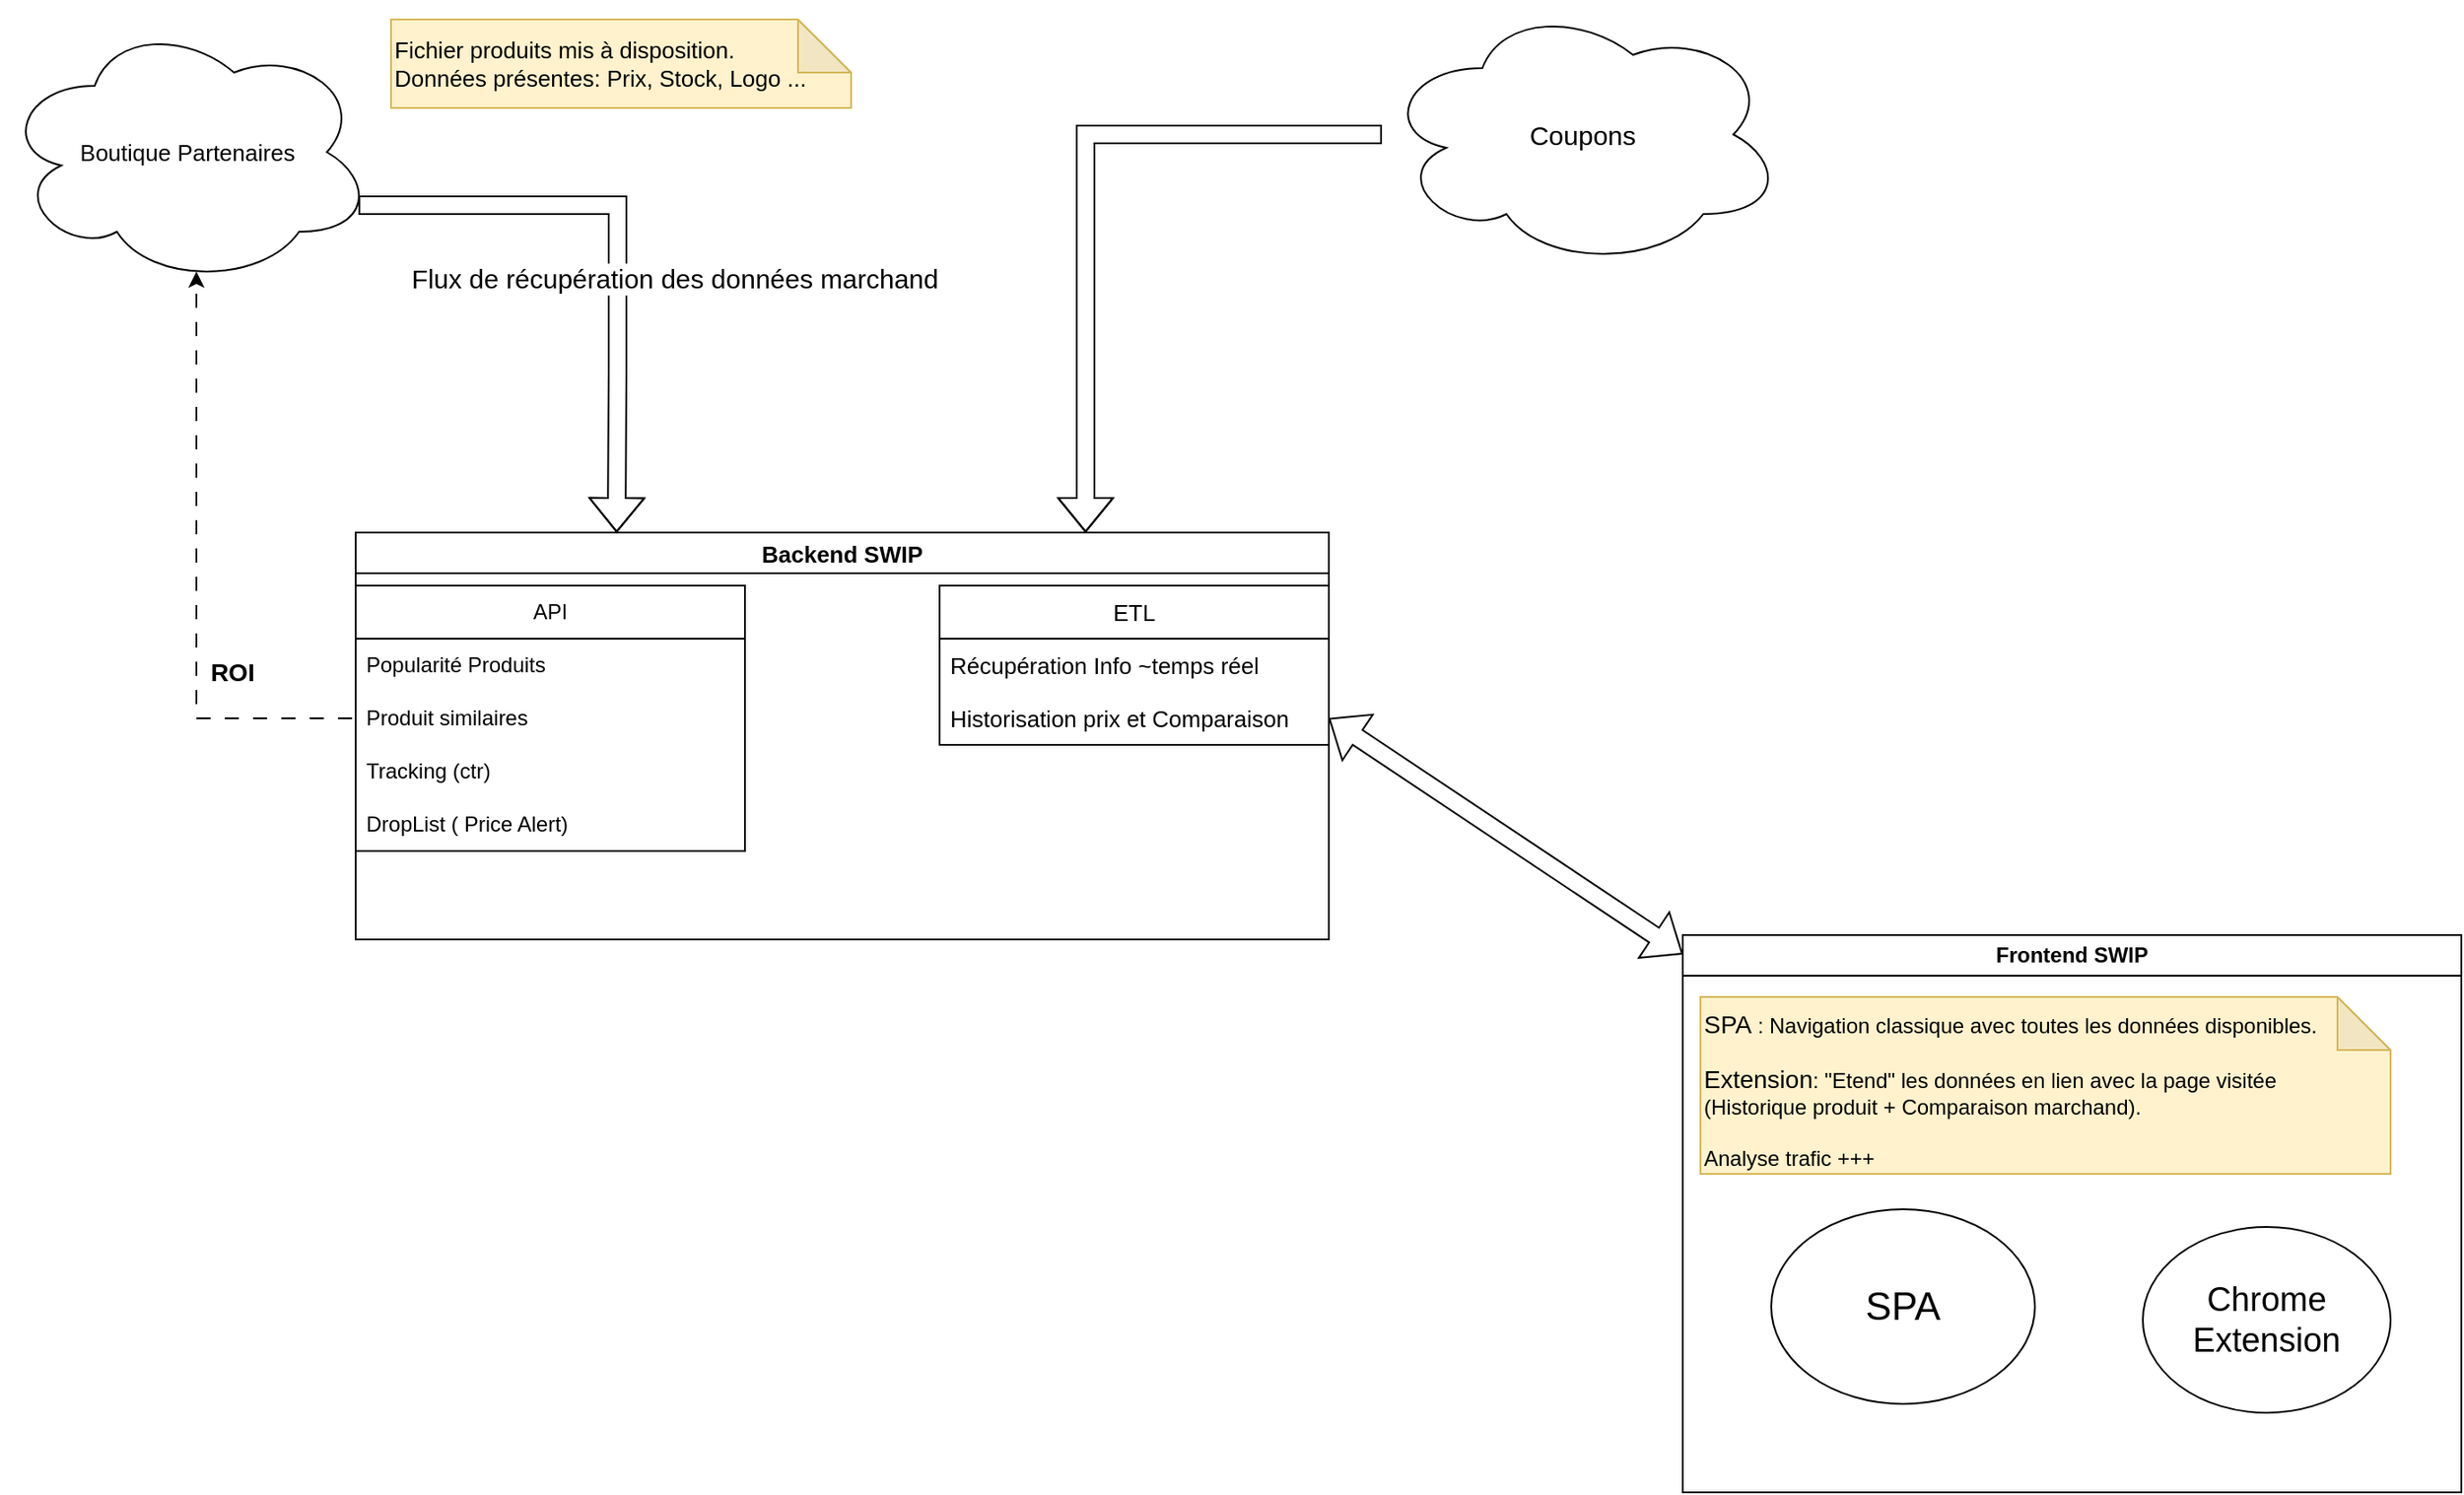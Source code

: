 <mxfile version="22.1.8" type="github">
  <diagram name="Page-1" id="YUkULjERK0X3Gxe00vvD">
    <mxGraphModel dx="1687" dy="2155" grid="1" gridSize="10" guides="1" tooltips="1" connect="1" arrows="1" fold="1" page="1" pageScale="1" pageWidth="827" pageHeight="1169" math="0" shadow="0">
      <root>
        <mxCell id="0" />
        <mxCell id="1" parent="0" />
        <mxCell id="BAmfAh22jGZhXwGGAxlv-1" style="edgeStyle=orthogonalEdgeStyle;rounded=0;orthogonalLoop=1;jettySize=auto;html=1;entryX=0.25;entryY=0;entryDx=0;entryDy=0;exitX=0.96;exitY=0.7;exitDx=0;exitDy=0;exitPerimeter=0;shape=flexArrow;" edge="1" parent="1" source="CmCveuowge2aYoOE-A_b-1">
          <mxGeometry relative="1" as="geometry">
            <mxPoint x="220" y="75" as="sourcePoint" />
            <mxPoint x="347.5" y="290" as="targetPoint" />
            <Array as="points">
              <mxPoint x="348" y="105" />
              <mxPoint x="348" y="200" />
            </Array>
          </mxGeometry>
        </mxCell>
        <mxCell id="BAmfAh22jGZhXwGGAxlv-2" value="Flux de récupération des données marchand" style="edgeLabel;html=1;align=center;verticalAlign=middle;resizable=0;points=[];fontSize=15;" vertex="1" connectable="0" parent="BAmfAh22jGZhXwGGAxlv-1">
          <mxGeometry x="0.414" y="3" relative="1" as="geometry">
            <mxPoint x="29" y="-47" as="offset" />
          </mxGeometry>
        </mxCell>
        <mxCell id="CmCveuowge2aYoOE-A_b-1" value="Boutique Partenaires" style="ellipse;shape=cloud;whiteSpace=wrap;html=1;fontSize=13;" parent="1" vertex="1">
          <mxGeometry width="210" height="150" as="geometry" />
        </mxCell>
        <mxCell id="CmCveuowge2aYoOE-A_b-2" value="Fichier produits mis à disposition.&lt;br style=&quot;font-size: 13px;&quot;&gt;Données présentes: Prix, Stock, Logo ..." style="shape=note;whiteSpace=wrap;html=1;backgroundOutline=1;darkOpacity=0.05;align=left;fontSize=13;fillColor=#fff2cc;strokeColor=#d6b656;" parent="1" vertex="1">
          <mxGeometry x="220" width="260" height="50" as="geometry" />
        </mxCell>
        <mxCell id="CmCveuowge2aYoOE-A_b-11" value="Backend SWIP" style="swimlane;whiteSpace=wrap;html=1;fontSize=13;" parent="1" vertex="1">
          <mxGeometry x="200" y="290" width="550" height="230" as="geometry">
            <mxRectangle x="260" y="260" width="130" height="30" as="alternateBounds" />
          </mxGeometry>
        </mxCell>
        <mxCell id="CmCveuowge2aYoOE-A_b-13" value="ETL" style="swimlane;fontStyle=0;childLayout=stackLayout;horizontal=1;startSize=30;horizontalStack=0;resizeParent=1;resizeParentMax=0;resizeLast=0;collapsible=1;marginBottom=0;whiteSpace=wrap;html=1;fontSize=13;" parent="CmCveuowge2aYoOE-A_b-11" vertex="1">
          <mxGeometry x="330" y="30" width="220" height="90" as="geometry">
            <mxRectangle x="-30" y="420" width="90" height="30" as="alternateBounds" />
          </mxGeometry>
        </mxCell>
        <mxCell id="CmCveuowge2aYoOE-A_b-14" value="Récupération Info ~temps réel" style="text;strokeColor=none;fillColor=none;align=left;verticalAlign=middle;spacingLeft=4;spacingRight=4;overflow=hidden;points=[[0,0.5],[1,0.5]];portConstraint=eastwest;rotatable=0;whiteSpace=wrap;html=1;fontSize=13;" parent="CmCveuowge2aYoOE-A_b-13" vertex="1">
          <mxGeometry y="30" width="220" height="30" as="geometry" />
        </mxCell>
        <mxCell id="CmCveuowge2aYoOE-A_b-15" value="Historisation prix et Comparaison" style="text;strokeColor=none;fillColor=none;align=left;verticalAlign=middle;spacingLeft=4;spacingRight=4;overflow=hidden;points=[[0,0.5],[1,0.5]];portConstraint=eastwest;rotatable=0;whiteSpace=wrap;html=1;fontSize=13;" parent="CmCveuowge2aYoOE-A_b-13" vertex="1">
          <mxGeometry y="60" width="220" height="30" as="geometry" />
        </mxCell>
        <mxCell id="CmCveuowge2aYoOE-A_b-20" value="API" style="swimlane;fontStyle=0;childLayout=stackLayout;horizontal=1;startSize=30;horizontalStack=0;resizeParent=1;resizeParentMax=0;resizeLast=0;collapsible=1;marginBottom=0;whiteSpace=wrap;html=1;" parent="CmCveuowge2aYoOE-A_b-11" vertex="1">
          <mxGeometry y="30" width="220" height="150" as="geometry" />
        </mxCell>
        <mxCell id="CmCveuowge2aYoOE-A_b-21" value="Popularité Produits" style="text;strokeColor=none;fillColor=none;align=left;verticalAlign=middle;spacingLeft=4;spacingRight=4;overflow=hidden;points=[[0,0.5],[1,0.5]];portConstraint=eastwest;rotatable=0;whiteSpace=wrap;html=1;" parent="CmCveuowge2aYoOE-A_b-20" vertex="1">
          <mxGeometry y="30" width="220" height="30" as="geometry" />
        </mxCell>
        <mxCell id="CmCveuowge2aYoOE-A_b-26" value="Produit similaires" style="text;strokeColor=none;fillColor=none;align=left;verticalAlign=middle;spacingLeft=4;spacingRight=4;overflow=hidden;points=[[0,0.5],[1,0.5]];portConstraint=eastwest;rotatable=0;whiteSpace=wrap;html=1;" parent="CmCveuowge2aYoOE-A_b-20" vertex="1">
          <mxGeometry y="60" width="220" height="30" as="geometry" />
        </mxCell>
        <mxCell id="CmCveuowge2aYoOE-A_b-22" value="Tracking (ctr)" style="text;strokeColor=none;fillColor=none;align=left;verticalAlign=middle;spacingLeft=4;spacingRight=4;overflow=hidden;points=[[0,0.5],[1,0.5]];portConstraint=eastwest;rotatable=0;whiteSpace=wrap;html=1;" parent="CmCveuowge2aYoOE-A_b-20" vertex="1">
          <mxGeometry y="90" width="220" height="30" as="geometry" />
        </mxCell>
        <mxCell id="BAmfAh22jGZhXwGGAxlv-3" value="DropList ( Price Alert)&amp;nbsp;" style="text;strokeColor=none;fillColor=none;align=left;verticalAlign=middle;spacingLeft=4;spacingRight=4;overflow=hidden;points=[[0,0.5],[1,0.5]];portConstraint=eastwest;rotatable=0;whiteSpace=wrap;html=1;" vertex="1" parent="CmCveuowge2aYoOE-A_b-20">
          <mxGeometry y="120" width="220" height="30" as="geometry" />
        </mxCell>
        <mxCell id="CmCveuowge2aYoOE-A_b-18" style="edgeStyle=orthogonalEdgeStyle;rounded=0;orthogonalLoop=1;jettySize=auto;html=1;entryX=0.55;entryY=0.95;entryDx=0;entryDy=0;entryPerimeter=0;dashed=1;dashPattern=8 8;fontSize=13;exitX=0;exitY=0.5;exitDx=0;exitDy=0;" parent="1" source="CmCveuowge2aYoOE-A_b-22" edge="1">
          <mxGeometry relative="1" as="geometry">
            <mxPoint x="694.5" y="380" as="sourcePoint" />
            <mxPoint x="110" y="142.5" as="targetPoint" />
            <Array as="points">
              <mxPoint x="110" y="395" />
            </Array>
          </mxGeometry>
        </mxCell>
        <mxCell id="CmCveuowge2aYoOE-A_b-19" value="ROI" style="edgeLabel;html=1;align=center;verticalAlign=middle;resizable=0;points=[];fontStyle=1;fontSize=14;" parent="CmCveuowge2aYoOE-A_b-18" vertex="1" connectable="0">
          <mxGeometry x="0.238" y="-3" relative="1" as="geometry">
            <mxPoint x="17" y="84" as="offset" />
          </mxGeometry>
        </mxCell>
        <mxCell id="CmCveuowge2aYoOE-A_b-38" style="rounded=0;orthogonalLoop=1;jettySize=auto;html=1;shape=flexArrow;endArrow=block;endFill=0;startArrow=block;entryX=1;entryY=0.5;entryDx=0;entryDy=0;" parent="1" source="CmCveuowge2aYoOE-A_b-24" target="CmCveuowge2aYoOE-A_b-15" edge="1">
          <mxGeometry relative="1" as="geometry">
            <mxPoint x="810" y="390" as="targetPoint" />
          </mxGeometry>
        </mxCell>
        <mxCell id="CmCveuowge2aYoOE-A_b-24" value="Frontend SWIP" style="swimlane;whiteSpace=wrap;html=1;" parent="1" vertex="1">
          <mxGeometry x="950" y="517.5" width="440" height="315" as="geometry">
            <mxRectangle x="225" y="520" width="130" height="30" as="alternateBounds" />
          </mxGeometry>
        </mxCell>
        <mxCell id="CmCveuowge2aYoOE-A_b-33" value="SPA" style="ellipse;whiteSpace=wrap;html=1;fontSize=22;" parent="CmCveuowge2aYoOE-A_b-24" vertex="1">
          <mxGeometry x="50" y="155" width="149" height="110" as="geometry" />
        </mxCell>
        <mxCell id="CmCveuowge2aYoOE-A_b-34" value="Chrome Extension" style="ellipse;whiteSpace=wrap;html=1;fontSize=19;" parent="CmCveuowge2aYoOE-A_b-24" vertex="1">
          <mxGeometry x="260" y="165" width="140" height="105" as="geometry" />
        </mxCell>
        <mxCell id="CmCveuowge2aYoOE-A_b-41" value="&lt;font style=&quot;font-size: 14px;&quot;&gt;SPA&lt;/font&gt; : Navigation classique avec toutes les données disponibles.&lt;br&gt;&lt;br&gt;&lt;font style=&quot;font-size: 14px;&quot;&gt;Extension&lt;/font&gt;: &quot;Etend&quot; les données en lien avec la page visitée &lt;br&gt;&lt;div style=&quot;text-align: justify;&quot;&gt;&lt;span style=&quot;background-color: initial;&quot;&gt;(Historique produit + Comparaison marchand).&lt;/span&gt;&lt;/div&gt;&lt;br&gt;Analyse trafic +++" style="shape=note;whiteSpace=wrap;html=1;backgroundOutline=1;darkOpacity=0.05;verticalAlign=top;spacingLeft=0;align=left;spacingRight=-32;fillColor=#fff2cc;strokeColor=#d6b656;" parent="CmCveuowge2aYoOE-A_b-24" vertex="1">
          <mxGeometry x="10" y="35" width="390" height="100" as="geometry" />
        </mxCell>
        <mxCell id="CmCveuowge2aYoOE-A_b-40" style="edgeStyle=orthogonalEdgeStyle;rounded=0;orthogonalLoop=1;jettySize=auto;html=1;entryX=0.75;entryY=0;entryDx=0;entryDy=0;shape=flexArrow;" parent="1" source="CmCveuowge2aYoOE-A_b-39" target="CmCveuowge2aYoOE-A_b-11" edge="1">
          <mxGeometry relative="1" as="geometry" />
        </mxCell>
        <mxCell id="CmCveuowge2aYoOE-A_b-39" value="&lt;font style=&quot;font-size: 15px;&quot;&gt;Coupons&lt;/font&gt;" style="ellipse;shape=cloud;whiteSpace=wrap;html=1;fontSize=13;" parent="1" vertex="1">
          <mxGeometry x="780" y="-10" width="227" height="150" as="geometry" />
        </mxCell>
      </root>
    </mxGraphModel>
  </diagram>
</mxfile>
